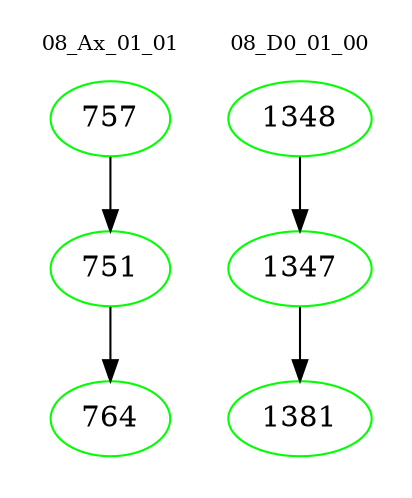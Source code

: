 digraph{
subgraph cluster_0 {
color = white
label = "08_Ax_01_01";
fontsize=10;
T0_757 [label="757", color="green"]
T0_757 -> T0_751 [color="black"]
T0_751 [label="751", color="green"]
T0_751 -> T0_764 [color="black"]
T0_764 [label="764", color="green"]
}
subgraph cluster_1 {
color = white
label = "08_D0_01_00";
fontsize=10;
T1_1348 [label="1348", color="green"]
T1_1348 -> T1_1347 [color="black"]
T1_1347 [label="1347", color="green"]
T1_1347 -> T1_1381 [color="black"]
T1_1381 [label="1381", color="green"]
}
}
